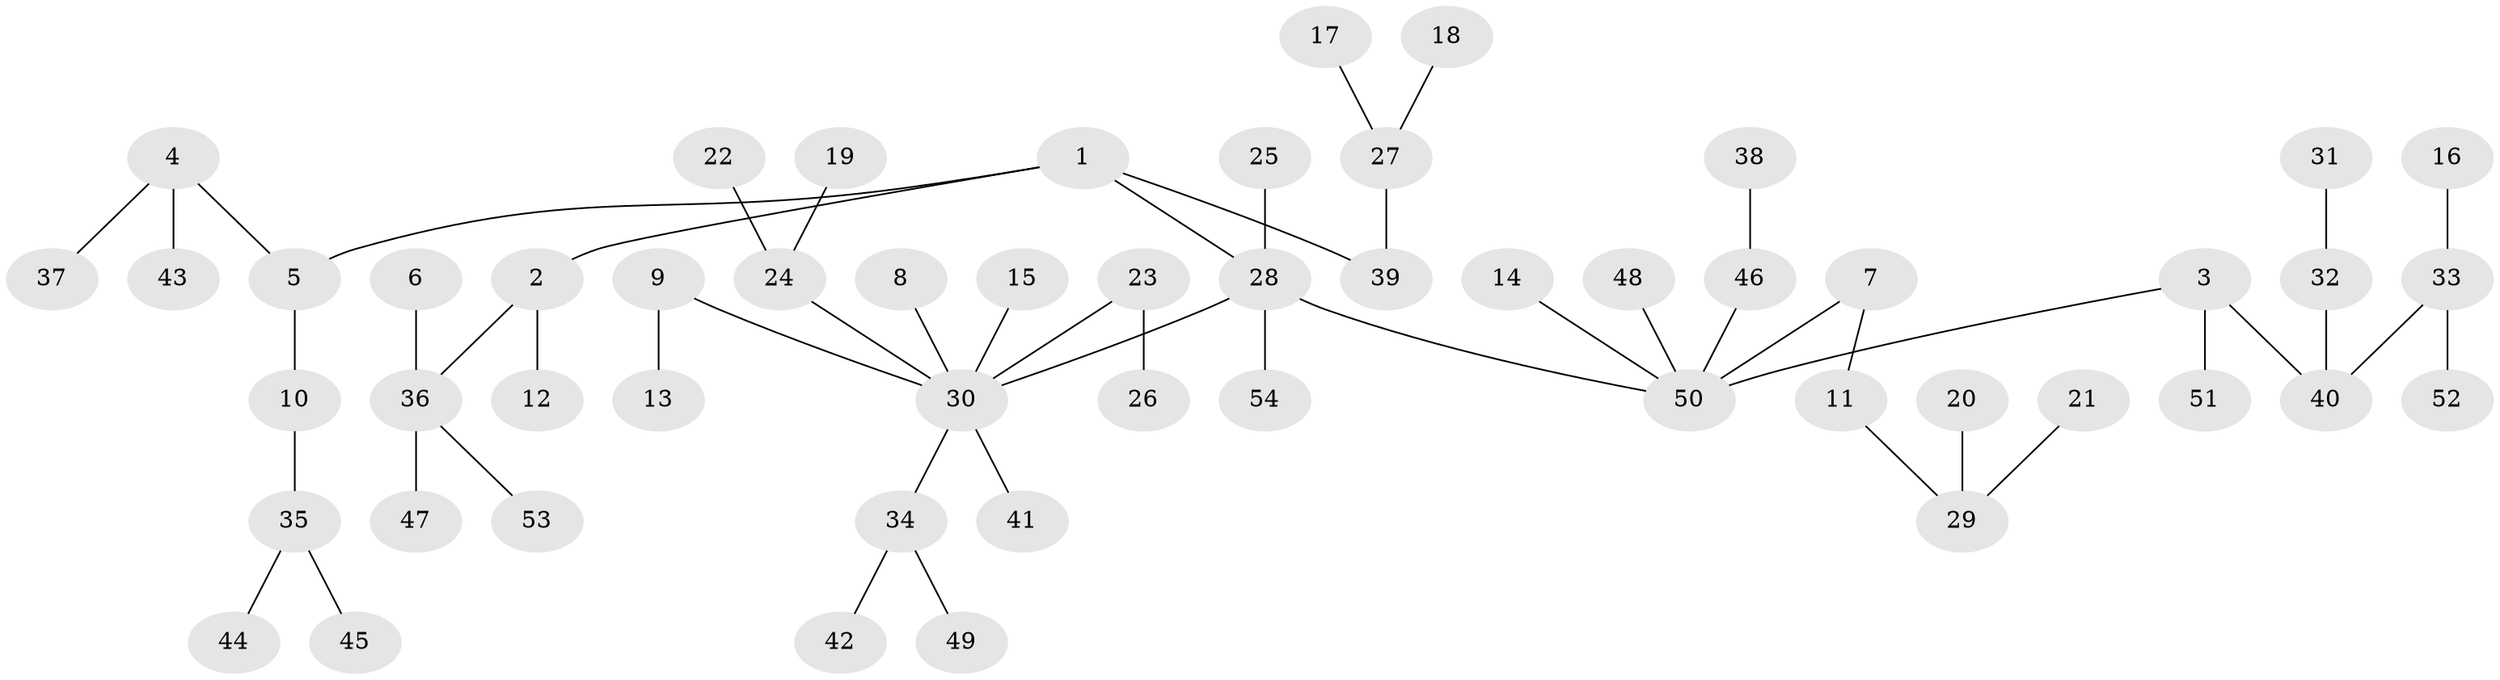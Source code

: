// original degree distribution, {3: 0.17757009345794392, 4: 0.06542056074766354, 2: 0.17757009345794392, 6: 0.018691588785046728, 8: 0.009345794392523364, 5: 0.009345794392523364, 7: 0.009345794392523364, 1: 0.5327102803738317}
// Generated by graph-tools (version 1.1) at 2025/50/03/09/25 03:50:25]
// undirected, 54 vertices, 53 edges
graph export_dot {
graph [start="1"]
  node [color=gray90,style=filled];
  1;
  2;
  3;
  4;
  5;
  6;
  7;
  8;
  9;
  10;
  11;
  12;
  13;
  14;
  15;
  16;
  17;
  18;
  19;
  20;
  21;
  22;
  23;
  24;
  25;
  26;
  27;
  28;
  29;
  30;
  31;
  32;
  33;
  34;
  35;
  36;
  37;
  38;
  39;
  40;
  41;
  42;
  43;
  44;
  45;
  46;
  47;
  48;
  49;
  50;
  51;
  52;
  53;
  54;
  1 -- 2 [weight=1.0];
  1 -- 5 [weight=1.0];
  1 -- 28 [weight=1.0];
  1 -- 39 [weight=1.0];
  2 -- 12 [weight=1.0];
  2 -- 36 [weight=1.0];
  3 -- 40 [weight=1.0];
  3 -- 50 [weight=1.0];
  3 -- 51 [weight=1.0];
  4 -- 5 [weight=1.0];
  4 -- 37 [weight=1.0];
  4 -- 43 [weight=1.0];
  5 -- 10 [weight=1.0];
  6 -- 36 [weight=1.0];
  7 -- 11 [weight=1.0];
  7 -- 50 [weight=1.0];
  8 -- 30 [weight=1.0];
  9 -- 13 [weight=1.0];
  9 -- 30 [weight=1.0];
  10 -- 35 [weight=1.0];
  11 -- 29 [weight=1.0];
  14 -- 50 [weight=1.0];
  15 -- 30 [weight=1.0];
  16 -- 33 [weight=1.0];
  17 -- 27 [weight=1.0];
  18 -- 27 [weight=1.0];
  19 -- 24 [weight=1.0];
  20 -- 29 [weight=1.0];
  21 -- 29 [weight=1.0];
  22 -- 24 [weight=1.0];
  23 -- 26 [weight=1.0];
  23 -- 30 [weight=1.0];
  24 -- 30 [weight=1.0];
  25 -- 28 [weight=1.0];
  27 -- 39 [weight=1.0];
  28 -- 30 [weight=1.0];
  28 -- 50 [weight=1.0];
  28 -- 54 [weight=1.0];
  30 -- 34 [weight=1.0];
  30 -- 41 [weight=1.0];
  31 -- 32 [weight=1.0];
  32 -- 40 [weight=1.0];
  33 -- 40 [weight=1.0];
  33 -- 52 [weight=1.0];
  34 -- 42 [weight=1.0];
  34 -- 49 [weight=1.0];
  35 -- 44 [weight=1.0];
  35 -- 45 [weight=1.0];
  36 -- 47 [weight=1.0];
  36 -- 53 [weight=1.0];
  38 -- 46 [weight=1.0];
  46 -- 50 [weight=1.0];
  48 -- 50 [weight=1.0];
}
